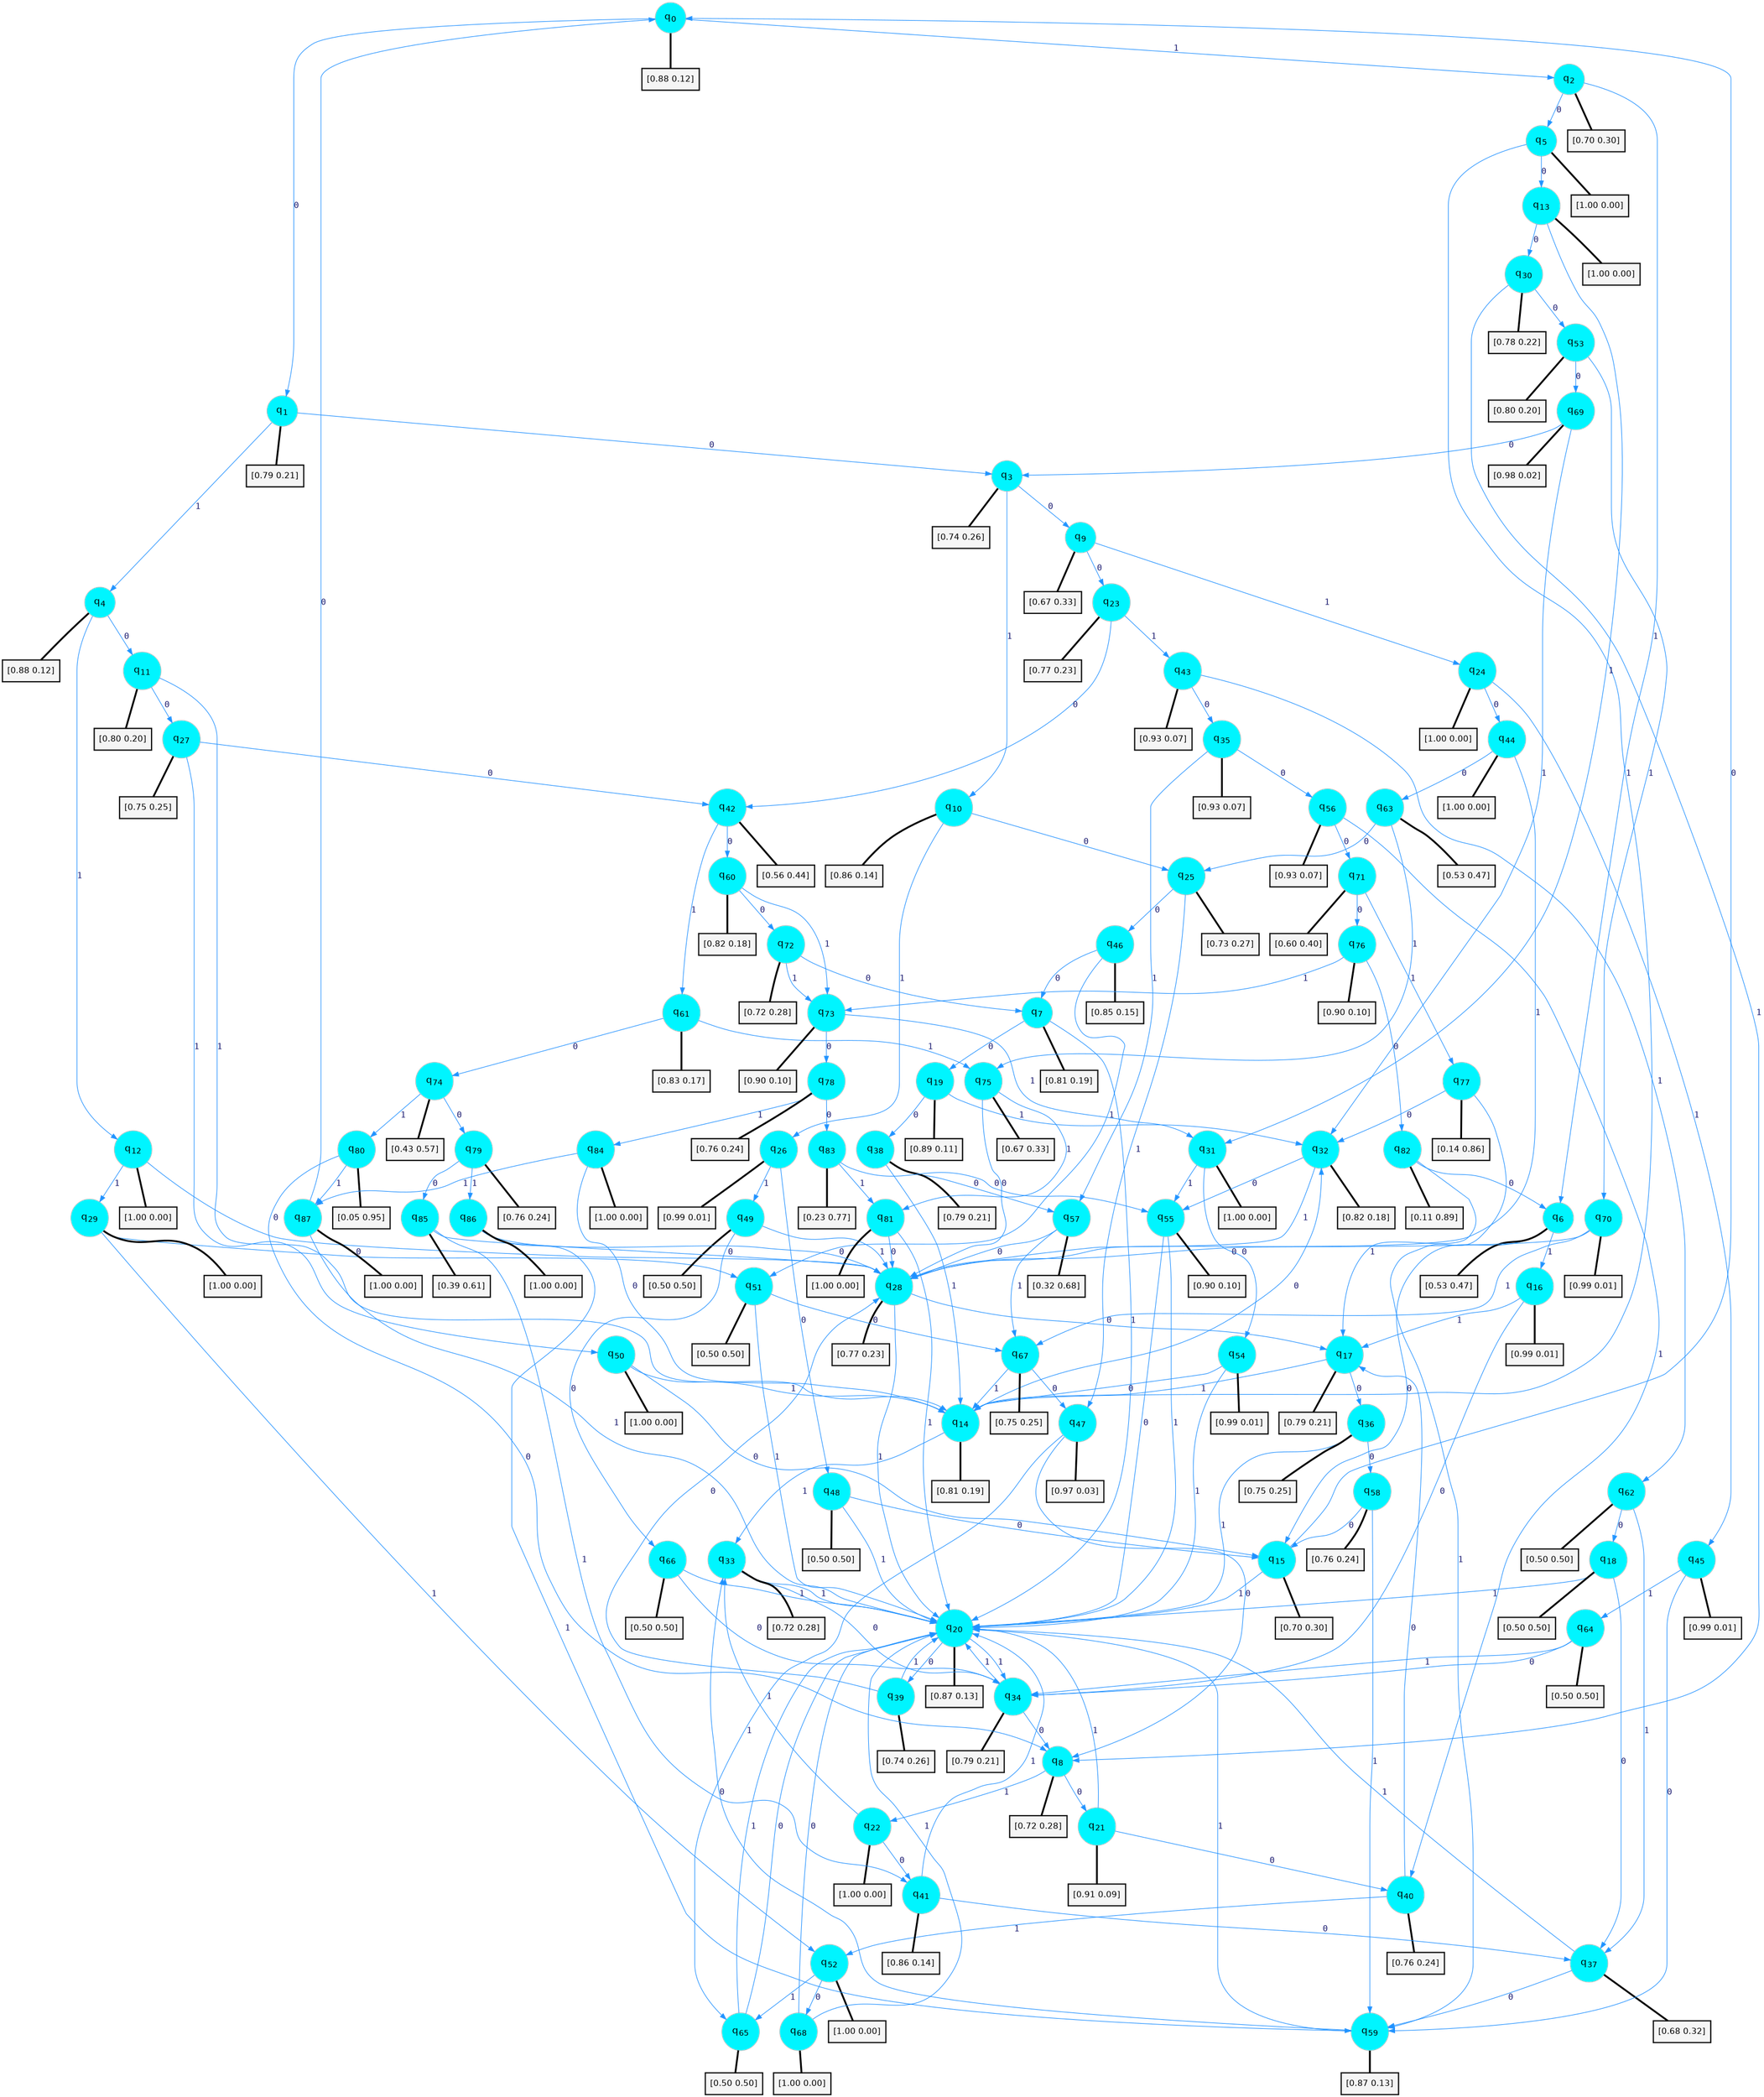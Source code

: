 digraph G {
graph [
bgcolor=transparent, dpi=300, rankdir=TD, size="40,25"];
node [
color=gray, fillcolor=turquoise1, fontcolor=black, fontname=Helvetica, fontsize=16, fontweight=bold, shape=circle, style=filled];
edge [
arrowsize=1, color=dodgerblue1, fontcolor=midnightblue, fontname=courier, fontweight=bold, penwidth=1, style=solid, weight=20];
0[label=<q<SUB>0</SUB>>];
1[label=<q<SUB>1</SUB>>];
2[label=<q<SUB>2</SUB>>];
3[label=<q<SUB>3</SUB>>];
4[label=<q<SUB>4</SUB>>];
5[label=<q<SUB>5</SUB>>];
6[label=<q<SUB>6</SUB>>];
7[label=<q<SUB>7</SUB>>];
8[label=<q<SUB>8</SUB>>];
9[label=<q<SUB>9</SUB>>];
10[label=<q<SUB>10</SUB>>];
11[label=<q<SUB>11</SUB>>];
12[label=<q<SUB>12</SUB>>];
13[label=<q<SUB>13</SUB>>];
14[label=<q<SUB>14</SUB>>];
15[label=<q<SUB>15</SUB>>];
16[label=<q<SUB>16</SUB>>];
17[label=<q<SUB>17</SUB>>];
18[label=<q<SUB>18</SUB>>];
19[label=<q<SUB>19</SUB>>];
20[label=<q<SUB>20</SUB>>];
21[label=<q<SUB>21</SUB>>];
22[label=<q<SUB>22</SUB>>];
23[label=<q<SUB>23</SUB>>];
24[label=<q<SUB>24</SUB>>];
25[label=<q<SUB>25</SUB>>];
26[label=<q<SUB>26</SUB>>];
27[label=<q<SUB>27</SUB>>];
28[label=<q<SUB>28</SUB>>];
29[label=<q<SUB>29</SUB>>];
30[label=<q<SUB>30</SUB>>];
31[label=<q<SUB>31</SUB>>];
32[label=<q<SUB>32</SUB>>];
33[label=<q<SUB>33</SUB>>];
34[label=<q<SUB>34</SUB>>];
35[label=<q<SUB>35</SUB>>];
36[label=<q<SUB>36</SUB>>];
37[label=<q<SUB>37</SUB>>];
38[label=<q<SUB>38</SUB>>];
39[label=<q<SUB>39</SUB>>];
40[label=<q<SUB>40</SUB>>];
41[label=<q<SUB>41</SUB>>];
42[label=<q<SUB>42</SUB>>];
43[label=<q<SUB>43</SUB>>];
44[label=<q<SUB>44</SUB>>];
45[label=<q<SUB>45</SUB>>];
46[label=<q<SUB>46</SUB>>];
47[label=<q<SUB>47</SUB>>];
48[label=<q<SUB>48</SUB>>];
49[label=<q<SUB>49</SUB>>];
50[label=<q<SUB>50</SUB>>];
51[label=<q<SUB>51</SUB>>];
52[label=<q<SUB>52</SUB>>];
53[label=<q<SUB>53</SUB>>];
54[label=<q<SUB>54</SUB>>];
55[label=<q<SUB>55</SUB>>];
56[label=<q<SUB>56</SUB>>];
57[label=<q<SUB>57</SUB>>];
58[label=<q<SUB>58</SUB>>];
59[label=<q<SUB>59</SUB>>];
60[label=<q<SUB>60</SUB>>];
61[label=<q<SUB>61</SUB>>];
62[label=<q<SUB>62</SUB>>];
63[label=<q<SUB>63</SUB>>];
64[label=<q<SUB>64</SUB>>];
65[label=<q<SUB>65</SUB>>];
66[label=<q<SUB>66</SUB>>];
67[label=<q<SUB>67</SUB>>];
68[label=<q<SUB>68</SUB>>];
69[label=<q<SUB>69</SUB>>];
70[label=<q<SUB>70</SUB>>];
71[label=<q<SUB>71</SUB>>];
72[label=<q<SUB>72</SUB>>];
73[label=<q<SUB>73</SUB>>];
74[label=<q<SUB>74</SUB>>];
75[label=<q<SUB>75</SUB>>];
76[label=<q<SUB>76</SUB>>];
77[label=<q<SUB>77</SUB>>];
78[label=<q<SUB>78</SUB>>];
79[label=<q<SUB>79</SUB>>];
80[label=<q<SUB>80</SUB>>];
81[label=<q<SUB>81</SUB>>];
82[label=<q<SUB>82</SUB>>];
83[label=<q<SUB>83</SUB>>];
84[label=<q<SUB>84</SUB>>];
85[label=<q<SUB>85</SUB>>];
86[label=<q<SUB>86</SUB>>];
87[label=<q<SUB>87</SUB>>];
88[label="[0.88 0.12]", shape=box,fontcolor=black, fontname=Helvetica, fontsize=14, penwidth=2, fillcolor=whitesmoke,color=black];
89[label="[0.79 0.21]", shape=box,fontcolor=black, fontname=Helvetica, fontsize=14, penwidth=2, fillcolor=whitesmoke,color=black];
90[label="[0.70 0.30]", shape=box,fontcolor=black, fontname=Helvetica, fontsize=14, penwidth=2, fillcolor=whitesmoke,color=black];
91[label="[0.74 0.26]", shape=box,fontcolor=black, fontname=Helvetica, fontsize=14, penwidth=2, fillcolor=whitesmoke,color=black];
92[label="[0.88 0.12]", shape=box,fontcolor=black, fontname=Helvetica, fontsize=14, penwidth=2, fillcolor=whitesmoke,color=black];
93[label="[1.00 0.00]", shape=box,fontcolor=black, fontname=Helvetica, fontsize=14, penwidth=2, fillcolor=whitesmoke,color=black];
94[label="[0.53 0.47]", shape=box,fontcolor=black, fontname=Helvetica, fontsize=14, penwidth=2, fillcolor=whitesmoke,color=black];
95[label="[0.81 0.19]", shape=box,fontcolor=black, fontname=Helvetica, fontsize=14, penwidth=2, fillcolor=whitesmoke,color=black];
96[label="[0.72 0.28]", shape=box,fontcolor=black, fontname=Helvetica, fontsize=14, penwidth=2, fillcolor=whitesmoke,color=black];
97[label="[0.67 0.33]", shape=box,fontcolor=black, fontname=Helvetica, fontsize=14, penwidth=2, fillcolor=whitesmoke,color=black];
98[label="[0.86 0.14]", shape=box,fontcolor=black, fontname=Helvetica, fontsize=14, penwidth=2, fillcolor=whitesmoke,color=black];
99[label="[0.80 0.20]", shape=box,fontcolor=black, fontname=Helvetica, fontsize=14, penwidth=2, fillcolor=whitesmoke,color=black];
100[label="[1.00 0.00]", shape=box,fontcolor=black, fontname=Helvetica, fontsize=14, penwidth=2, fillcolor=whitesmoke,color=black];
101[label="[1.00 0.00]", shape=box,fontcolor=black, fontname=Helvetica, fontsize=14, penwidth=2, fillcolor=whitesmoke,color=black];
102[label="[0.81 0.19]", shape=box,fontcolor=black, fontname=Helvetica, fontsize=14, penwidth=2, fillcolor=whitesmoke,color=black];
103[label="[0.70 0.30]", shape=box,fontcolor=black, fontname=Helvetica, fontsize=14, penwidth=2, fillcolor=whitesmoke,color=black];
104[label="[0.99 0.01]", shape=box,fontcolor=black, fontname=Helvetica, fontsize=14, penwidth=2, fillcolor=whitesmoke,color=black];
105[label="[0.79 0.21]", shape=box,fontcolor=black, fontname=Helvetica, fontsize=14, penwidth=2, fillcolor=whitesmoke,color=black];
106[label="[0.50 0.50]", shape=box,fontcolor=black, fontname=Helvetica, fontsize=14, penwidth=2, fillcolor=whitesmoke,color=black];
107[label="[0.89 0.11]", shape=box,fontcolor=black, fontname=Helvetica, fontsize=14, penwidth=2, fillcolor=whitesmoke,color=black];
108[label="[0.87 0.13]", shape=box,fontcolor=black, fontname=Helvetica, fontsize=14, penwidth=2, fillcolor=whitesmoke,color=black];
109[label="[0.91 0.09]", shape=box,fontcolor=black, fontname=Helvetica, fontsize=14, penwidth=2, fillcolor=whitesmoke,color=black];
110[label="[1.00 0.00]", shape=box,fontcolor=black, fontname=Helvetica, fontsize=14, penwidth=2, fillcolor=whitesmoke,color=black];
111[label="[0.77 0.23]", shape=box,fontcolor=black, fontname=Helvetica, fontsize=14, penwidth=2, fillcolor=whitesmoke,color=black];
112[label="[1.00 0.00]", shape=box,fontcolor=black, fontname=Helvetica, fontsize=14, penwidth=2, fillcolor=whitesmoke,color=black];
113[label="[0.73 0.27]", shape=box,fontcolor=black, fontname=Helvetica, fontsize=14, penwidth=2, fillcolor=whitesmoke,color=black];
114[label="[0.99 0.01]", shape=box,fontcolor=black, fontname=Helvetica, fontsize=14, penwidth=2, fillcolor=whitesmoke,color=black];
115[label="[0.75 0.25]", shape=box,fontcolor=black, fontname=Helvetica, fontsize=14, penwidth=2, fillcolor=whitesmoke,color=black];
116[label="[0.77 0.23]", shape=box,fontcolor=black, fontname=Helvetica, fontsize=14, penwidth=2, fillcolor=whitesmoke,color=black];
117[label="[1.00 0.00]", shape=box,fontcolor=black, fontname=Helvetica, fontsize=14, penwidth=2, fillcolor=whitesmoke,color=black];
118[label="[0.78 0.22]", shape=box,fontcolor=black, fontname=Helvetica, fontsize=14, penwidth=2, fillcolor=whitesmoke,color=black];
119[label="[1.00 0.00]", shape=box,fontcolor=black, fontname=Helvetica, fontsize=14, penwidth=2, fillcolor=whitesmoke,color=black];
120[label="[0.82 0.18]", shape=box,fontcolor=black, fontname=Helvetica, fontsize=14, penwidth=2, fillcolor=whitesmoke,color=black];
121[label="[0.72 0.28]", shape=box,fontcolor=black, fontname=Helvetica, fontsize=14, penwidth=2, fillcolor=whitesmoke,color=black];
122[label="[0.79 0.21]", shape=box,fontcolor=black, fontname=Helvetica, fontsize=14, penwidth=2, fillcolor=whitesmoke,color=black];
123[label="[0.93 0.07]", shape=box,fontcolor=black, fontname=Helvetica, fontsize=14, penwidth=2, fillcolor=whitesmoke,color=black];
124[label="[0.75 0.25]", shape=box,fontcolor=black, fontname=Helvetica, fontsize=14, penwidth=2, fillcolor=whitesmoke,color=black];
125[label="[0.68 0.32]", shape=box,fontcolor=black, fontname=Helvetica, fontsize=14, penwidth=2, fillcolor=whitesmoke,color=black];
126[label="[0.79 0.21]", shape=box,fontcolor=black, fontname=Helvetica, fontsize=14, penwidth=2, fillcolor=whitesmoke,color=black];
127[label="[0.74 0.26]", shape=box,fontcolor=black, fontname=Helvetica, fontsize=14, penwidth=2, fillcolor=whitesmoke,color=black];
128[label="[0.76 0.24]", shape=box,fontcolor=black, fontname=Helvetica, fontsize=14, penwidth=2, fillcolor=whitesmoke,color=black];
129[label="[0.86 0.14]", shape=box,fontcolor=black, fontname=Helvetica, fontsize=14, penwidth=2, fillcolor=whitesmoke,color=black];
130[label="[0.56 0.44]", shape=box,fontcolor=black, fontname=Helvetica, fontsize=14, penwidth=2, fillcolor=whitesmoke,color=black];
131[label="[0.93 0.07]", shape=box,fontcolor=black, fontname=Helvetica, fontsize=14, penwidth=2, fillcolor=whitesmoke,color=black];
132[label="[1.00 0.00]", shape=box,fontcolor=black, fontname=Helvetica, fontsize=14, penwidth=2, fillcolor=whitesmoke,color=black];
133[label="[0.99 0.01]", shape=box,fontcolor=black, fontname=Helvetica, fontsize=14, penwidth=2, fillcolor=whitesmoke,color=black];
134[label="[0.85 0.15]", shape=box,fontcolor=black, fontname=Helvetica, fontsize=14, penwidth=2, fillcolor=whitesmoke,color=black];
135[label="[0.97 0.03]", shape=box,fontcolor=black, fontname=Helvetica, fontsize=14, penwidth=2, fillcolor=whitesmoke,color=black];
136[label="[0.50 0.50]", shape=box,fontcolor=black, fontname=Helvetica, fontsize=14, penwidth=2, fillcolor=whitesmoke,color=black];
137[label="[0.50 0.50]", shape=box,fontcolor=black, fontname=Helvetica, fontsize=14, penwidth=2, fillcolor=whitesmoke,color=black];
138[label="[1.00 0.00]", shape=box,fontcolor=black, fontname=Helvetica, fontsize=14, penwidth=2, fillcolor=whitesmoke,color=black];
139[label="[0.50 0.50]", shape=box,fontcolor=black, fontname=Helvetica, fontsize=14, penwidth=2, fillcolor=whitesmoke,color=black];
140[label="[1.00 0.00]", shape=box,fontcolor=black, fontname=Helvetica, fontsize=14, penwidth=2, fillcolor=whitesmoke,color=black];
141[label="[0.80 0.20]", shape=box,fontcolor=black, fontname=Helvetica, fontsize=14, penwidth=2, fillcolor=whitesmoke,color=black];
142[label="[0.99 0.01]", shape=box,fontcolor=black, fontname=Helvetica, fontsize=14, penwidth=2, fillcolor=whitesmoke,color=black];
143[label="[0.90 0.10]", shape=box,fontcolor=black, fontname=Helvetica, fontsize=14, penwidth=2, fillcolor=whitesmoke,color=black];
144[label="[0.93 0.07]", shape=box,fontcolor=black, fontname=Helvetica, fontsize=14, penwidth=2, fillcolor=whitesmoke,color=black];
145[label="[0.32 0.68]", shape=box,fontcolor=black, fontname=Helvetica, fontsize=14, penwidth=2, fillcolor=whitesmoke,color=black];
146[label="[0.76 0.24]", shape=box,fontcolor=black, fontname=Helvetica, fontsize=14, penwidth=2, fillcolor=whitesmoke,color=black];
147[label="[0.87 0.13]", shape=box,fontcolor=black, fontname=Helvetica, fontsize=14, penwidth=2, fillcolor=whitesmoke,color=black];
148[label="[0.82 0.18]", shape=box,fontcolor=black, fontname=Helvetica, fontsize=14, penwidth=2, fillcolor=whitesmoke,color=black];
149[label="[0.83 0.17]", shape=box,fontcolor=black, fontname=Helvetica, fontsize=14, penwidth=2, fillcolor=whitesmoke,color=black];
150[label="[0.50 0.50]", shape=box,fontcolor=black, fontname=Helvetica, fontsize=14, penwidth=2, fillcolor=whitesmoke,color=black];
151[label="[0.53 0.47]", shape=box,fontcolor=black, fontname=Helvetica, fontsize=14, penwidth=2, fillcolor=whitesmoke,color=black];
152[label="[0.50 0.50]", shape=box,fontcolor=black, fontname=Helvetica, fontsize=14, penwidth=2, fillcolor=whitesmoke,color=black];
153[label="[0.50 0.50]", shape=box,fontcolor=black, fontname=Helvetica, fontsize=14, penwidth=2, fillcolor=whitesmoke,color=black];
154[label="[0.50 0.50]", shape=box,fontcolor=black, fontname=Helvetica, fontsize=14, penwidth=2, fillcolor=whitesmoke,color=black];
155[label="[0.75 0.25]", shape=box,fontcolor=black, fontname=Helvetica, fontsize=14, penwidth=2, fillcolor=whitesmoke,color=black];
156[label="[1.00 0.00]", shape=box,fontcolor=black, fontname=Helvetica, fontsize=14, penwidth=2, fillcolor=whitesmoke,color=black];
157[label="[0.98 0.02]", shape=box,fontcolor=black, fontname=Helvetica, fontsize=14, penwidth=2, fillcolor=whitesmoke,color=black];
158[label="[0.99 0.01]", shape=box,fontcolor=black, fontname=Helvetica, fontsize=14, penwidth=2, fillcolor=whitesmoke,color=black];
159[label="[0.60 0.40]", shape=box,fontcolor=black, fontname=Helvetica, fontsize=14, penwidth=2, fillcolor=whitesmoke,color=black];
160[label="[0.72 0.28]", shape=box,fontcolor=black, fontname=Helvetica, fontsize=14, penwidth=2, fillcolor=whitesmoke,color=black];
161[label="[0.90 0.10]", shape=box,fontcolor=black, fontname=Helvetica, fontsize=14, penwidth=2, fillcolor=whitesmoke,color=black];
162[label="[0.43 0.57]", shape=box,fontcolor=black, fontname=Helvetica, fontsize=14, penwidth=2, fillcolor=whitesmoke,color=black];
163[label="[0.67 0.33]", shape=box,fontcolor=black, fontname=Helvetica, fontsize=14, penwidth=2, fillcolor=whitesmoke,color=black];
164[label="[0.90 0.10]", shape=box,fontcolor=black, fontname=Helvetica, fontsize=14, penwidth=2, fillcolor=whitesmoke,color=black];
165[label="[0.14 0.86]", shape=box,fontcolor=black, fontname=Helvetica, fontsize=14, penwidth=2, fillcolor=whitesmoke,color=black];
166[label="[0.76 0.24]", shape=box,fontcolor=black, fontname=Helvetica, fontsize=14, penwidth=2, fillcolor=whitesmoke,color=black];
167[label="[0.76 0.24]", shape=box,fontcolor=black, fontname=Helvetica, fontsize=14, penwidth=2, fillcolor=whitesmoke,color=black];
168[label="[0.05 0.95]", shape=box,fontcolor=black, fontname=Helvetica, fontsize=14, penwidth=2, fillcolor=whitesmoke,color=black];
169[label="[1.00 0.00]", shape=box,fontcolor=black, fontname=Helvetica, fontsize=14, penwidth=2, fillcolor=whitesmoke,color=black];
170[label="[0.11 0.89]", shape=box,fontcolor=black, fontname=Helvetica, fontsize=14, penwidth=2, fillcolor=whitesmoke,color=black];
171[label="[0.23 0.77]", shape=box,fontcolor=black, fontname=Helvetica, fontsize=14, penwidth=2, fillcolor=whitesmoke,color=black];
172[label="[1.00 0.00]", shape=box,fontcolor=black, fontname=Helvetica, fontsize=14, penwidth=2, fillcolor=whitesmoke,color=black];
173[label="[0.39 0.61]", shape=box,fontcolor=black, fontname=Helvetica, fontsize=14, penwidth=2, fillcolor=whitesmoke,color=black];
174[label="[1.00 0.00]", shape=box,fontcolor=black, fontname=Helvetica, fontsize=14, penwidth=2, fillcolor=whitesmoke,color=black];
175[label="[1.00 0.00]", shape=box,fontcolor=black, fontname=Helvetica, fontsize=14, penwidth=2, fillcolor=whitesmoke,color=black];
0->1 [label=0];
0->2 [label=1];
0->88 [arrowhead=none, penwidth=3,color=black];
1->3 [label=0];
1->4 [label=1];
1->89 [arrowhead=none, penwidth=3,color=black];
2->5 [label=0];
2->6 [label=1];
2->90 [arrowhead=none, penwidth=3,color=black];
3->9 [label=0];
3->10 [label=1];
3->91 [arrowhead=none, penwidth=3,color=black];
4->11 [label=0];
4->12 [label=1];
4->92 [arrowhead=none, penwidth=3,color=black];
5->13 [label=0];
5->14 [label=1];
5->93 [arrowhead=none, penwidth=3,color=black];
6->15 [label=0];
6->16 [label=1];
6->94 [arrowhead=none, penwidth=3,color=black];
7->19 [label=0];
7->20 [label=1];
7->95 [arrowhead=none, penwidth=3,color=black];
8->21 [label=0];
8->22 [label=1];
8->96 [arrowhead=none, penwidth=3,color=black];
9->23 [label=0];
9->24 [label=1];
9->97 [arrowhead=none, penwidth=3,color=black];
10->25 [label=0];
10->26 [label=1];
10->98 [arrowhead=none, penwidth=3,color=black];
11->27 [label=0];
11->14 [label=1];
11->99 [arrowhead=none, penwidth=3,color=black];
12->28 [label=0];
12->29 [label=1];
12->100 [arrowhead=none, penwidth=3,color=black];
13->30 [label=0];
13->31 [label=1];
13->101 [arrowhead=none, penwidth=3,color=black];
14->32 [label=0];
14->33 [label=1];
14->102 [arrowhead=none, penwidth=3,color=black];
15->0 [label=0];
15->20 [label=1];
15->103 [arrowhead=none, penwidth=3,color=black];
16->34 [label=0];
16->17 [label=1];
16->104 [arrowhead=none, penwidth=3,color=black];
17->36 [label=0];
17->14 [label=1];
17->105 [arrowhead=none, penwidth=3,color=black];
18->37 [label=0];
18->20 [label=1];
18->106 [arrowhead=none, penwidth=3,color=black];
19->38 [label=0];
19->32 [label=1];
19->107 [arrowhead=none, penwidth=3,color=black];
20->39 [label=0];
20->34 [label=1];
20->108 [arrowhead=none, penwidth=3,color=black];
21->40 [label=0];
21->20 [label=1];
21->109 [arrowhead=none, penwidth=3,color=black];
22->41 [label=0];
22->33 [label=1];
22->110 [arrowhead=none, penwidth=3,color=black];
23->42 [label=0];
23->43 [label=1];
23->111 [arrowhead=none, penwidth=3,color=black];
24->44 [label=0];
24->45 [label=1];
24->112 [arrowhead=none, penwidth=3,color=black];
25->46 [label=0];
25->47 [label=1];
25->113 [arrowhead=none, penwidth=3,color=black];
26->48 [label=0];
26->49 [label=1];
26->114 [arrowhead=none, penwidth=3,color=black];
27->42 [label=0];
27->50 [label=1];
27->115 [arrowhead=none, penwidth=3,color=black];
28->17 [label=0];
28->20 [label=1];
28->116 [arrowhead=none, penwidth=3,color=black];
29->51 [label=0];
29->52 [label=1];
29->117 [arrowhead=none, penwidth=3,color=black];
30->53 [label=0];
30->8 [label=1];
30->118 [arrowhead=none, penwidth=3,color=black];
31->54 [label=0];
31->55 [label=1];
31->119 [arrowhead=none, penwidth=3,color=black];
32->55 [label=0];
32->28 [label=1];
32->120 [arrowhead=none, penwidth=3,color=black];
33->34 [label=0];
33->20 [label=1];
33->121 [arrowhead=none, penwidth=3,color=black];
34->8 [label=0];
34->20 [label=1];
34->122 [arrowhead=none, penwidth=3,color=black];
35->56 [label=0];
35->57 [label=1];
35->123 [arrowhead=none, penwidth=3,color=black];
36->58 [label=0];
36->20 [label=1];
36->124 [arrowhead=none, penwidth=3,color=black];
37->59 [label=0];
37->20 [label=1];
37->125 [arrowhead=none, penwidth=3,color=black];
38->57 [label=0];
38->14 [label=1];
38->126 [arrowhead=none, penwidth=3,color=black];
39->28 [label=0];
39->20 [label=1];
39->127 [arrowhead=none, penwidth=3,color=black];
40->17 [label=0];
40->52 [label=1];
40->128 [arrowhead=none, penwidth=3,color=black];
41->37 [label=0];
41->20 [label=1];
41->129 [arrowhead=none, penwidth=3,color=black];
42->60 [label=0];
42->61 [label=1];
42->130 [arrowhead=none, penwidth=3,color=black];
43->35 [label=0];
43->62 [label=1];
43->131 [arrowhead=none, penwidth=3,color=black];
44->63 [label=0];
44->28 [label=1];
44->132 [arrowhead=none, penwidth=3,color=black];
45->59 [label=0];
45->64 [label=1];
45->133 [arrowhead=none, penwidth=3,color=black];
46->7 [label=0];
46->51 [label=1];
46->134 [arrowhead=none, penwidth=3,color=black];
47->8 [label=0];
47->65 [label=1];
47->135 [arrowhead=none, penwidth=3,color=black];
48->15 [label=0];
48->20 [label=1];
48->136 [arrowhead=none, penwidth=3,color=black];
49->66 [label=0];
49->28 [label=1];
49->137 [arrowhead=none, penwidth=3,color=black];
50->15 [label=0];
50->14 [label=1];
50->138 [arrowhead=none, penwidth=3,color=black];
51->67 [label=0];
51->20 [label=1];
51->139 [arrowhead=none, penwidth=3,color=black];
52->68 [label=0];
52->65 [label=1];
52->140 [arrowhead=none, penwidth=3,color=black];
53->69 [label=0];
53->70 [label=1];
53->141 [arrowhead=none, penwidth=3,color=black];
54->14 [label=0];
54->20 [label=1];
54->142 [arrowhead=none, penwidth=3,color=black];
55->20 [label=0];
55->20 [label=1];
55->143 [arrowhead=none, penwidth=3,color=black];
56->71 [label=0];
56->40 [label=1];
56->144 [arrowhead=none, penwidth=3,color=black];
57->28 [label=0];
57->67 [label=1];
57->145 [arrowhead=none, penwidth=3,color=black];
58->15 [label=0];
58->59 [label=1];
58->146 [arrowhead=none, penwidth=3,color=black];
59->33 [label=0];
59->20 [label=1];
59->147 [arrowhead=none, penwidth=3,color=black];
60->72 [label=0];
60->73 [label=1];
60->148 [arrowhead=none, penwidth=3,color=black];
61->74 [label=0];
61->75 [label=1];
61->149 [arrowhead=none, penwidth=3,color=black];
62->18 [label=0];
62->37 [label=1];
62->150 [arrowhead=none, penwidth=3,color=black];
63->25 [label=0];
63->75 [label=1];
63->151 [arrowhead=none, penwidth=3,color=black];
64->34 [label=0];
64->34 [label=1];
64->152 [arrowhead=none, penwidth=3,color=black];
65->20 [label=0];
65->20 [label=1];
65->153 [arrowhead=none, penwidth=3,color=black];
66->34 [label=0];
66->20 [label=1];
66->154 [arrowhead=none, penwidth=3,color=black];
67->47 [label=0];
67->14 [label=1];
67->155 [arrowhead=none, penwidth=3,color=black];
68->20 [label=0];
68->20 [label=1];
68->156 [arrowhead=none, penwidth=3,color=black];
69->3 [label=0];
69->32 [label=1];
69->157 [arrowhead=none, penwidth=3,color=black];
70->28 [label=0];
70->67 [label=1];
70->158 [arrowhead=none, penwidth=3,color=black];
71->76 [label=0];
71->77 [label=1];
71->159 [arrowhead=none, penwidth=3,color=black];
72->7 [label=0];
72->73 [label=1];
72->160 [arrowhead=none, penwidth=3,color=black];
73->78 [label=0];
73->31 [label=1];
73->161 [arrowhead=none, penwidth=3,color=black];
74->79 [label=0];
74->80 [label=1];
74->162 [arrowhead=none, penwidth=3,color=black];
75->28 [label=0];
75->81 [label=1];
75->163 [arrowhead=none, penwidth=3,color=black];
76->82 [label=0];
76->73 [label=1];
76->164 [arrowhead=none, penwidth=3,color=black];
77->32 [label=0];
77->59 [label=1];
77->165 [arrowhead=none, penwidth=3,color=black];
78->83 [label=0];
78->84 [label=1];
78->166 [arrowhead=none, penwidth=3,color=black];
79->85 [label=0];
79->86 [label=1];
79->167 [arrowhead=none, penwidth=3,color=black];
80->8 [label=0];
80->87 [label=1];
80->168 [arrowhead=none, penwidth=3,color=black];
81->28 [label=0];
81->20 [label=1];
81->169 [arrowhead=none, penwidth=3,color=black];
82->6 [label=0];
82->17 [label=1];
82->170 [arrowhead=none, penwidth=3,color=black];
83->55 [label=0];
83->81 [label=1];
83->171 [arrowhead=none, penwidth=3,color=black];
84->14 [label=0];
84->87 [label=1];
84->172 [arrowhead=none, penwidth=3,color=black];
85->28 [label=0];
85->41 [label=1];
85->173 [arrowhead=none, penwidth=3,color=black];
86->28 [label=0];
86->59 [label=1];
86->174 [arrowhead=none, penwidth=3,color=black];
87->0 [label=0];
87->20 [label=1];
87->175 [arrowhead=none, penwidth=3,color=black];
}
